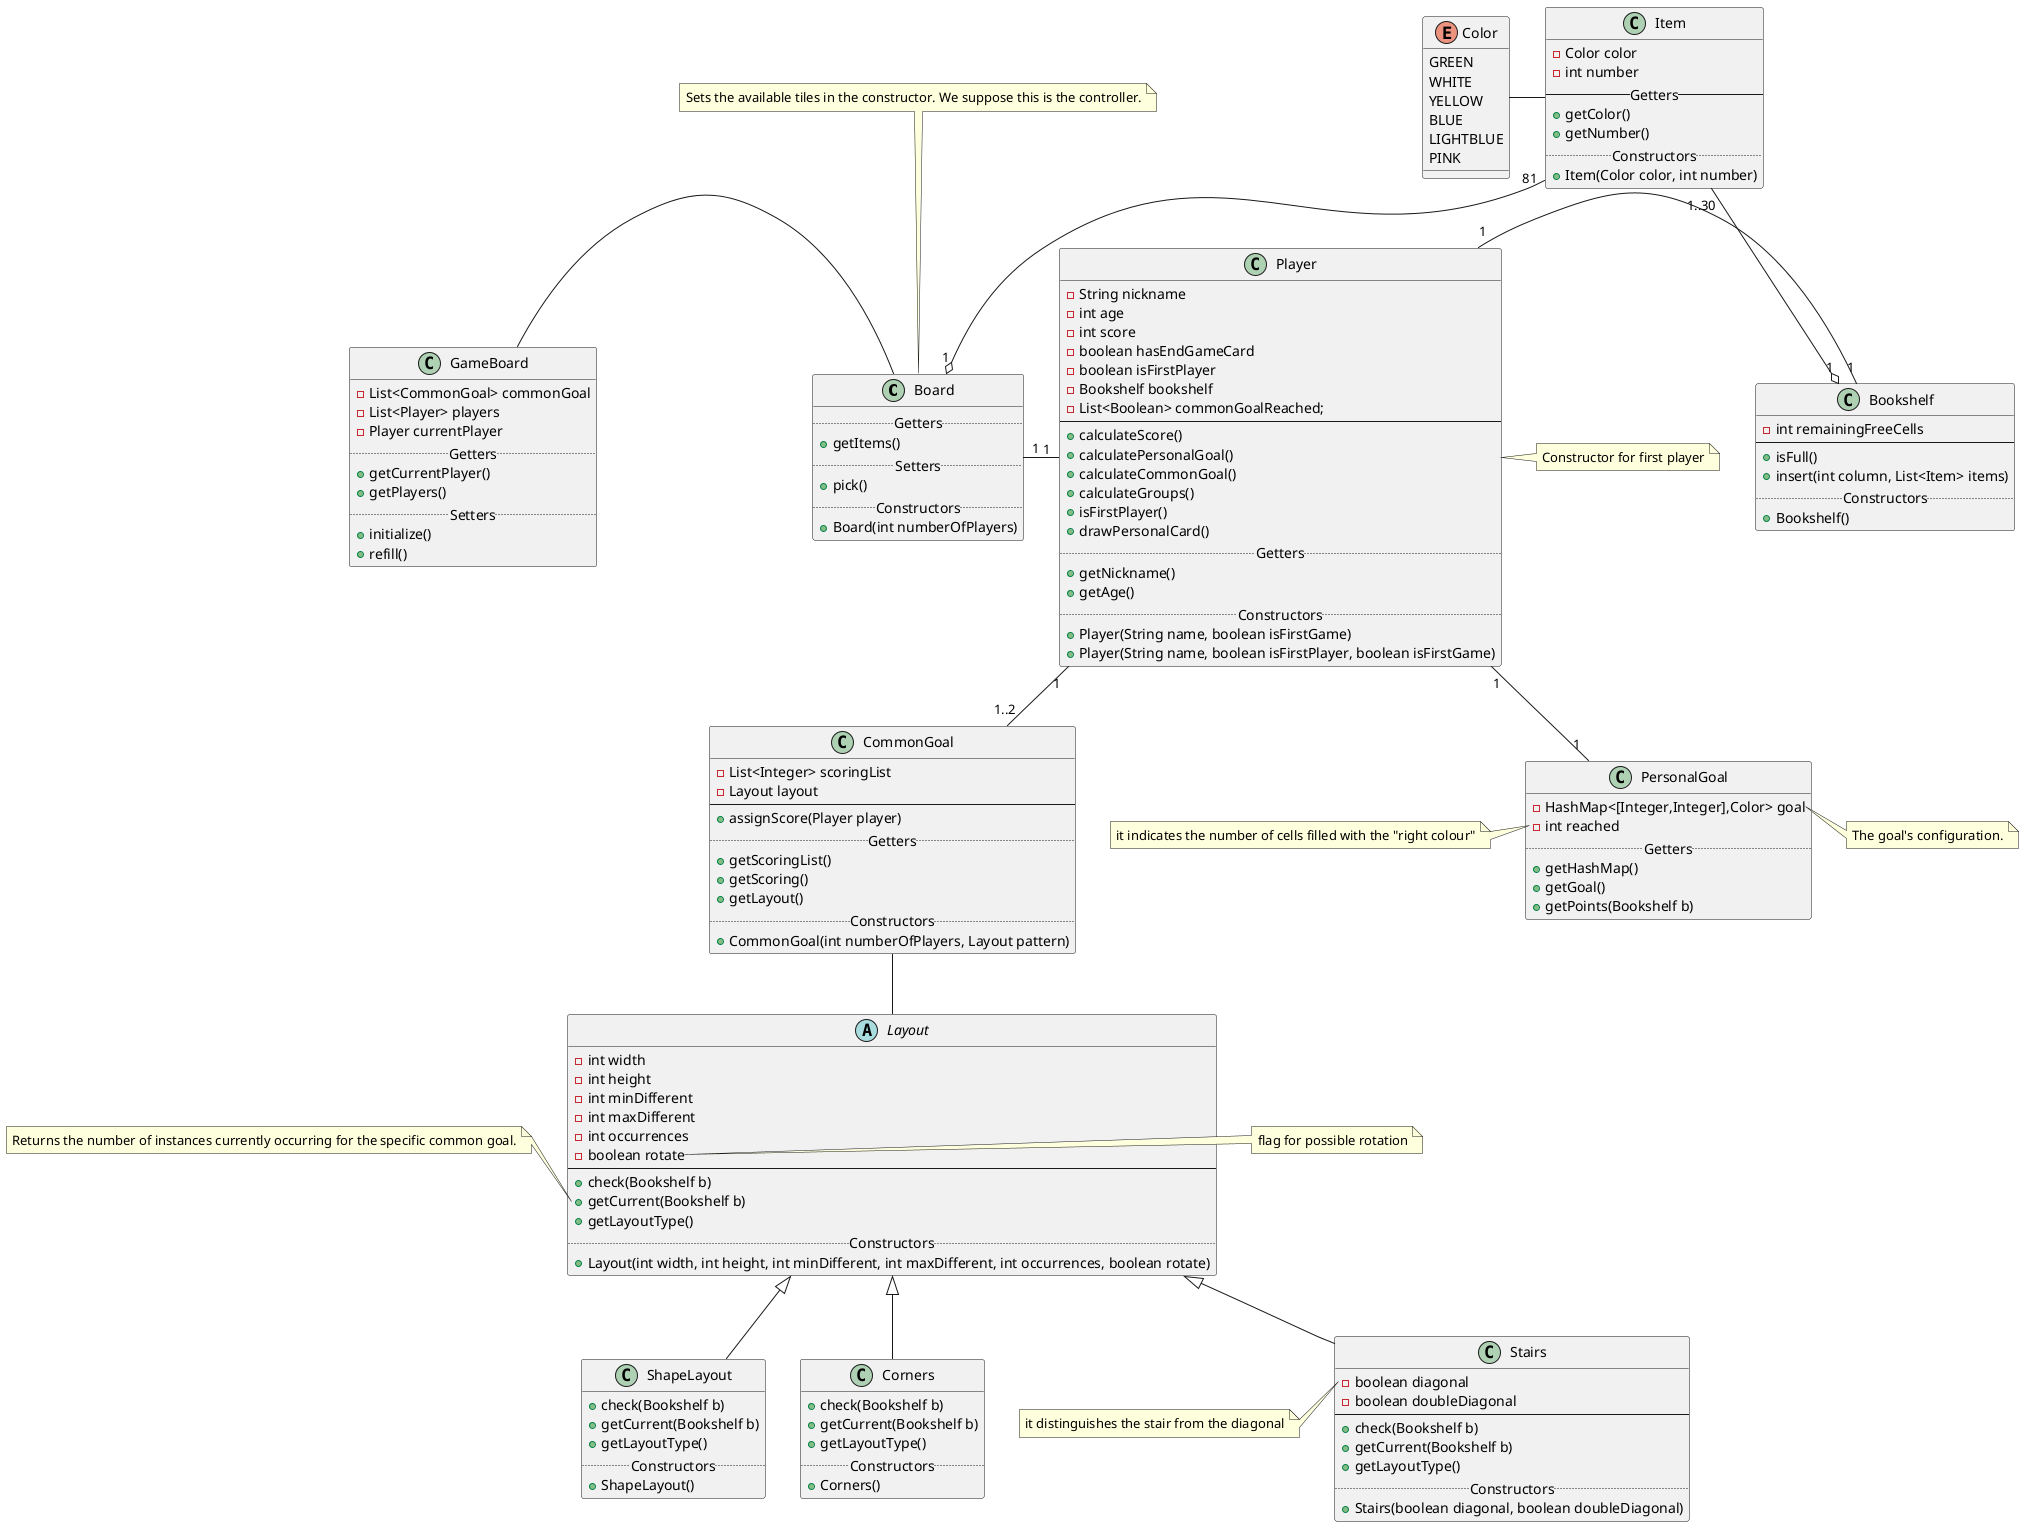 @startuml
'The controller will receiver the move command from the client and
'will call remove and insert on the board and the bookshelf.
'The link Board-Player is a static list.
'The reference to CommonGoal (a list of 1 or 2 elements) is static.
'The checks, like Bookshelf's checkComplete, go in the client.
'Consider aggregating the layouts (with parameters).
'[] Add a method setNickname (in Player?).
'[] Convert Bookshelf goal in a hashMap.
'[] Add a method drawCards.
'[] Add (somewhere) a check for the insertion in the bookshelf of the selection.
'[] Check when the board has to be refilled.



class Board
note top: Sets the available tiles in the constructor. We suppose this is the controller.
Player "1" -- "1..2" CommonGoal
Player "1" -- "1" PersonalGoal
Player "1" - "1" Bookshelf
Board "1" - "1" Player
Item "81" --o "1" Board
Item "1..30" --o "1" Bookshelf
Color - Item
CommonGoal -- Layout
GameBoard - Board

class Item {
    -Color color
    -int number
    -- Getters --
    +getColor()
    +getNumber()
    .. Constructors ..
    +Item(Color color, int number)
}

class PersonalGoal {
    -HashMap<[Integer,Integer],Color> goal
    -int reached
    ..Getters..
    +getHashMap()
    +getGoal()
    +getPoints(Bookshelf b)
}

note left of PersonalGoal::reached
    it indicates the number of cells filled with the "right colour"
end note

note right of PersonalGoal::goal
    The goal's configuration.
end note

class Player {
    -String nickname
    -int age
    -int score
    -boolean hasEndGameCard
    -boolean isFirstPlayer
    -Bookshelf bookshelf
    -List<Boolean> commonGoalReached;
    --
    +calculateScore()
    +calculatePersonalGoal()
    +calculateCommonGoal()
    +calculateGroups()
    +isFirstPlayer()
    +drawPersonalCard()
    .. Getters ..
    +getNickname()
    +getAge()
    .. Constructors ..
    +Player(String name, boolean isFirstGame)
    +Player(String name, boolean isFirstPlayer, boolean isFirstGame)
}

note right of Player
    Constructor for first player
end note

class GameBoard {
    -List<CommonGoal> commonGoal
    -List<Player> players
    -Player currentPlayer
    .. Getters ..
    +getCurrentPlayer()
    +getPlayers()
    .. Setters ..
    +initialize()
    +refill()
}


class Board {
    .. Getters ..
    +getItems()
    .. Setters ..
    +pick()
    .. Constructors ..
    +Board(int numberOfPlayers)
}

note left of Board::fill
    This is the initializer.
end note

class CommonGoal {
    -List<Integer> scoringList
    -Layout layout
    ---
    +assignScore(Player player)
    .. Getters ..
    +getScoringList()
    +getScoring()
    +getLayout()
    .. Constructors ..
    +CommonGoal(int numberOfPlayers, Layout pattern)
}

enum Color {
    GREEN
    WHITE
    YELLOW
    BLUE
    LIGHTBLUE
    PINK
}

class Bookshelf {
    -int remainingFreeCells
    ---
    +isFull()
'    +getFreeCells() (inutile?)
    +insert(int column, List<Item> items)
    .. Constructors ..
    +Bookshelf()
}

abstract Layout {
    -int width
    -int height
    -int minDifferent
    -int maxDifferent
    -int occurrences
    -boolean rotate
    ---
    +check(Bookshelf b)
    +getCurrent(Bookshelf b)
    +getLayoutType()
    .. Constructors ..
    +Layout(int width, int height, int minDifferent, int maxDifferent, int occurrences, boolean rotate)
}

note right of Layout::rotate
    flag for possible rotation
end note

note left of Layout::getCurrent
    Returns the number of instances currently occurring for the specific common goal.
end note

class ShapeLayout extends Layout{
    +check(Bookshelf b)
    +getCurrent(Bookshelf b)
    +getLayoutType()
    .. Constructors ..
    +ShapeLayout()
}

class Stairs extends Layout{
    -boolean diagonal
    -boolean doubleDiagonal
    ---
    +check(Bookshelf b)
    +getCurrent(Bookshelf b)
    +getLayoutType()
    .. Constructors ..
    +Stairs(boolean diagonal, boolean doubleDiagonal)
}

note left of Stairs::diagonal
    it distinguishes the stair from the diagonal
end note

class Corners extends Layout{
    +check(Bookshelf b)
    +getCurrent(Bookshelf b)
    +getLayoutType()
    .. Constructors ..
    +Corners()
}
@enduml
